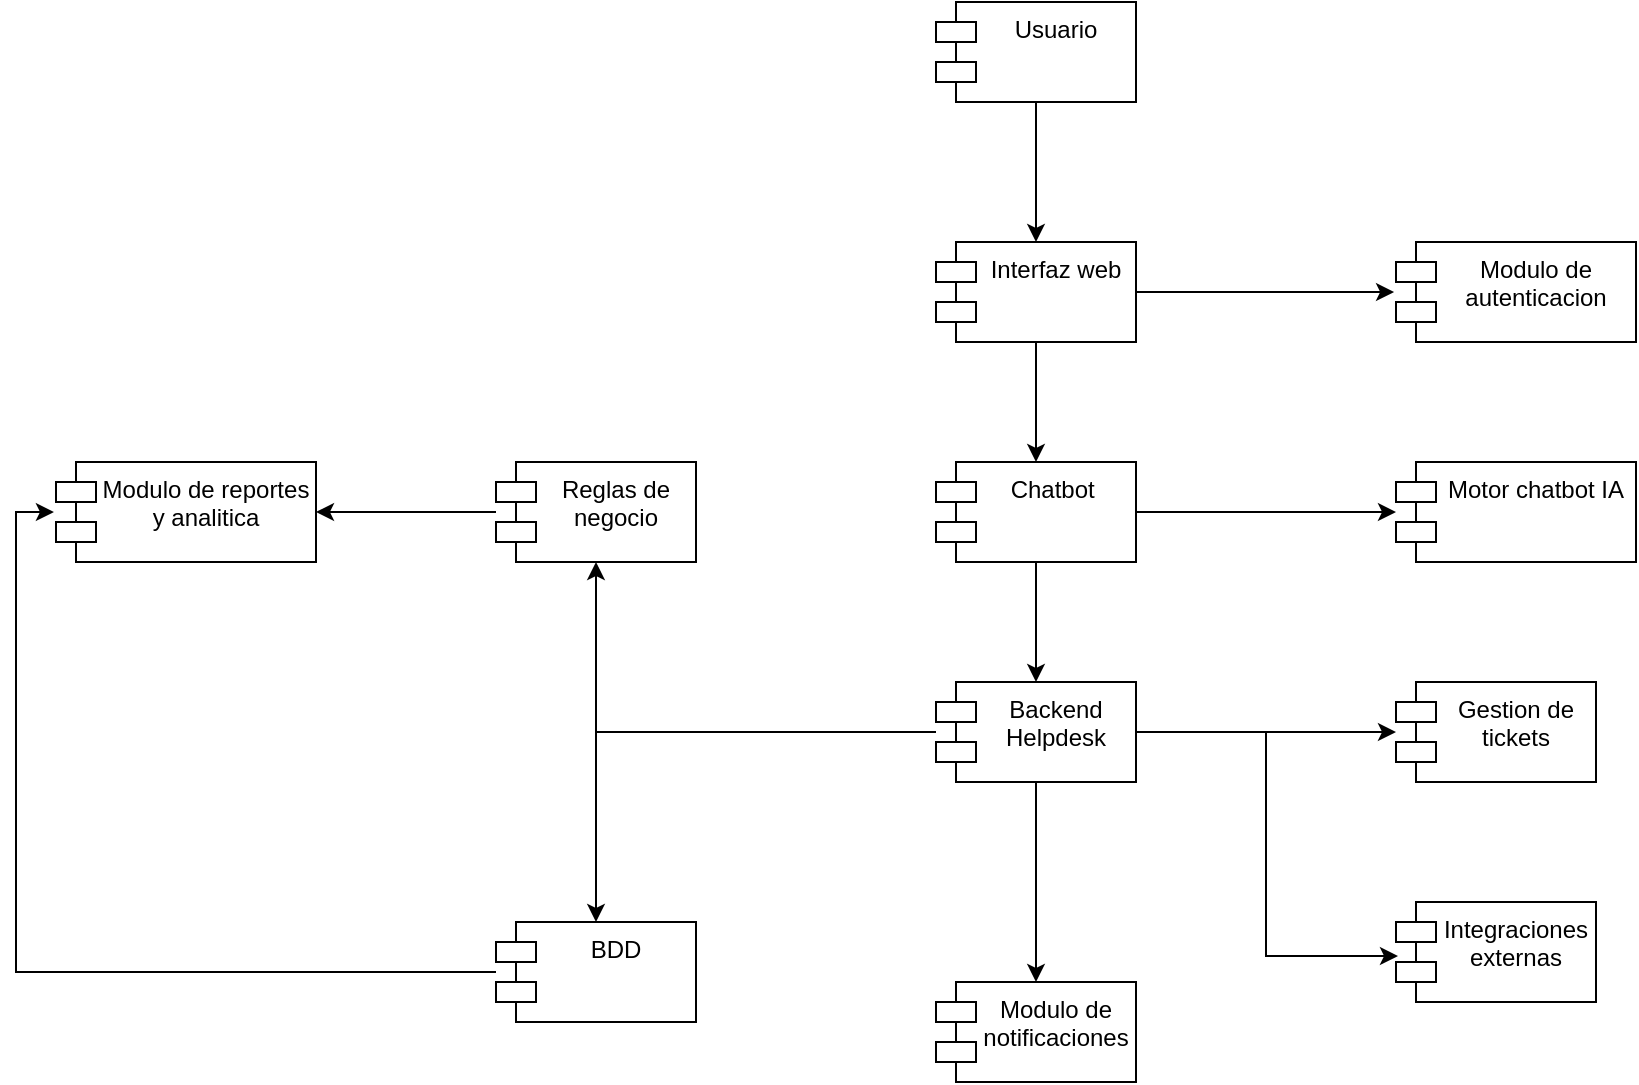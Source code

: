 <mxfile version="28.2.5">
  <diagram name="Página-1" id="ZpUWjpo84Pxfgk6L7LPq">
    <mxGraphModel grid="1" page="1" gridSize="10" guides="1" tooltips="1" connect="1" arrows="1" fold="1" pageScale="1" pageWidth="827" pageHeight="1169" math="0" shadow="0">
      <root>
        <mxCell id="0" />
        <mxCell id="1" parent="0" />
        <mxCell id="XZQ5Pm2uYSVrrrH-35Ku-3" style="edgeStyle=orthogonalEdgeStyle;rounded=0;orthogonalLoop=1;jettySize=auto;html=1;entryX=0.5;entryY=0;entryDx=0;entryDy=0;" edge="1" parent="1" source="XZQ5Pm2uYSVrrrH-35Ku-1" target="XZQ5Pm2uYSVrrrH-35Ku-2">
          <mxGeometry relative="1" as="geometry" />
        </mxCell>
        <mxCell id="XZQ5Pm2uYSVrrrH-35Ku-1" value="Usuario" style="shape=module;align=left;spacingLeft=20;align=center;verticalAlign=top;whiteSpace=wrap;html=1;" vertex="1" parent="1">
          <mxGeometry x="100" y="50" width="100" height="50" as="geometry" />
        </mxCell>
        <mxCell id="XZQ5Pm2uYSVrrrH-35Ku-8" style="edgeStyle=orthogonalEdgeStyle;rounded=0;orthogonalLoop=1;jettySize=auto;html=1;entryX=0.5;entryY=0;entryDx=0;entryDy=0;" edge="1" parent="1" source="XZQ5Pm2uYSVrrrH-35Ku-2" target="XZQ5Pm2uYSVrrrH-35Ku-7">
          <mxGeometry relative="1" as="geometry" />
        </mxCell>
        <mxCell id="XZQ5Pm2uYSVrrrH-35Ku-2" value="Interfaz web" style="shape=module;align=left;spacingLeft=20;align=center;verticalAlign=top;whiteSpace=wrap;html=1;" vertex="1" parent="1">
          <mxGeometry x="100" y="170" width="100" height="50" as="geometry" />
        </mxCell>
        <mxCell id="XZQ5Pm2uYSVrrrH-35Ku-4" value="Modulo de autenticacion" style="shape=module;align=left;spacingLeft=20;align=center;verticalAlign=top;whiteSpace=wrap;html=1;" vertex="1" parent="1">
          <mxGeometry x="330" y="170" width="120" height="50" as="geometry" />
        </mxCell>
        <mxCell id="XZQ5Pm2uYSVrrrH-35Ku-6" style="edgeStyle=orthogonalEdgeStyle;rounded=0;orthogonalLoop=1;jettySize=auto;html=1;entryX=-0.008;entryY=0.5;entryDx=0;entryDy=0;entryPerimeter=0;" edge="1" parent="1" source="XZQ5Pm2uYSVrrrH-35Ku-2" target="XZQ5Pm2uYSVrrrH-35Ku-4">
          <mxGeometry relative="1" as="geometry" />
        </mxCell>
        <mxCell id="XZQ5Pm2uYSVrrrH-35Ku-12" style="edgeStyle=orthogonalEdgeStyle;rounded=0;orthogonalLoop=1;jettySize=auto;html=1;entryX=0.5;entryY=0;entryDx=0;entryDy=0;" edge="1" parent="1" source="XZQ5Pm2uYSVrrrH-35Ku-7" target="XZQ5Pm2uYSVrrrH-35Ku-11">
          <mxGeometry relative="1" as="geometry" />
        </mxCell>
        <mxCell id="XZQ5Pm2uYSVrrrH-35Ku-7" value="Chatbot&amp;nbsp;" style="shape=module;align=left;spacingLeft=20;align=center;verticalAlign=top;whiteSpace=wrap;html=1;" vertex="1" parent="1">
          <mxGeometry x="100" y="280" width="100" height="50" as="geometry" />
        </mxCell>
        <mxCell id="XZQ5Pm2uYSVrrrH-35Ku-9" value="Motor chatbot IA" style="shape=module;align=left;spacingLeft=20;align=center;verticalAlign=top;whiteSpace=wrap;html=1;" vertex="1" parent="1">
          <mxGeometry x="330" y="280" width="120" height="50" as="geometry" />
        </mxCell>
        <mxCell id="XZQ5Pm2uYSVrrrH-35Ku-10" style="edgeStyle=orthogonalEdgeStyle;rounded=0;orthogonalLoop=1;jettySize=auto;html=1;entryX=0;entryY=0.5;entryDx=0;entryDy=0;entryPerimeter=0;" edge="1" parent="1" source="XZQ5Pm2uYSVrrrH-35Ku-7" target="XZQ5Pm2uYSVrrrH-35Ku-9">
          <mxGeometry relative="1" as="geometry" />
        </mxCell>
        <mxCell id="XZQ5Pm2uYSVrrrH-35Ku-14" style="edgeStyle=orthogonalEdgeStyle;rounded=0;orthogonalLoop=1;jettySize=auto;html=1;" edge="1" parent="1" source="XZQ5Pm2uYSVrrrH-35Ku-11" target="XZQ5Pm2uYSVrrrH-35Ku-13">
          <mxGeometry relative="1" as="geometry" />
        </mxCell>
        <mxCell id="XZQ5Pm2uYSVrrrH-35Ku-17" style="edgeStyle=orthogonalEdgeStyle;rounded=0;orthogonalLoop=1;jettySize=auto;html=1;entryX=0.5;entryY=0;entryDx=0;entryDy=0;" edge="1" parent="1" source="XZQ5Pm2uYSVrrrH-35Ku-11" target="XZQ5Pm2uYSVrrrH-35Ku-16">
          <mxGeometry relative="1" as="geometry" />
        </mxCell>
        <mxCell id="XZQ5Pm2uYSVrrrH-35Ku-21" style="edgeStyle=orthogonalEdgeStyle;rounded=0;orthogonalLoop=1;jettySize=auto;html=1;entryX=0.5;entryY=1;entryDx=0;entryDy=0;" edge="1" parent="1" source="XZQ5Pm2uYSVrrrH-35Ku-11" target="XZQ5Pm2uYSVrrrH-35Ku-20">
          <mxGeometry relative="1" as="geometry" />
        </mxCell>
        <mxCell id="XZQ5Pm2uYSVrrrH-35Ku-24" style="edgeStyle=orthogonalEdgeStyle;rounded=0;orthogonalLoop=1;jettySize=auto;html=1;" edge="1" parent="1" source="XZQ5Pm2uYSVrrrH-35Ku-11" target="XZQ5Pm2uYSVrrrH-35Ku-23">
          <mxGeometry relative="1" as="geometry" />
        </mxCell>
        <mxCell id="XZQ5Pm2uYSVrrrH-35Ku-11" value="Backend Helpdesk" style="shape=module;align=left;spacingLeft=20;align=center;verticalAlign=top;whiteSpace=wrap;html=1;" vertex="1" parent="1">
          <mxGeometry x="100" y="390" width="100" height="50" as="geometry" />
        </mxCell>
        <mxCell id="XZQ5Pm2uYSVrrrH-35Ku-13" value="Gestion de tickets" style="shape=module;align=left;spacingLeft=20;align=center;verticalAlign=top;whiteSpace=wrap;html=1;" vertex="1" parent="1">
          <mxGeometry x="330" y="390" width="100" height="50" as="geometry" />
        </mxCell>
        <mxCell id="XZQ5Pm2uYSVrrrH-35Ku-16" value="BDD" style="shape=module;align=left;spacingLeft=20;align=center;verticalAlign=top;whiteSpace=wrap;html=1;" vertex="1" parent="1">
          <mxGeometry x="-120" y="510" width="100" height="50" as="geometry" />
        </mxCell>
        <mxCell id="XZQ5Pm2uYSVrrrH-35Ku-18" value="Modulo de reportes y analitica" style="shape=module;align=left;spacingLeft=20;align=center;verticalAlign=top;whiteSpace=wrap;html=1;" vertex="1" parent="1">
          <mxGeometry x="-340" y="280" width="130" height="50" as="geometry" />
        </mxCell>
        <mxCell id="XZQ5Pm2uYSVrrrH-35Ku-19" style="edgeStyle=orthogonalEdgeStyle;rounded=0;orthogonalLoop=1;jettySize=auto;html=1;entryX=-0.008;entryY=0.5;entryDx=0;entryDy=0;entryPerimeter=0;" edge="1" parent="1" source="XZQ5Pm2uYSVrrrH-35Ku-16" target="XZQ5Pm2uYSVrrrH-35Ku-18">
          <mxGeometry relative="1" as="geometry" />
        </mxCell>
        <mxCell id="XZQ5Pm2uYSVrrrH-35Ku-22" style="edgeStyle=orthogonalEdgeStyle;rounded=0;orthogonalLoop=1;jettySize=auto;html=1;entryX=1;entryY=0.5;entryDx=0;entryDy=0;" edge="1" parent="1" source="XZQ5Pm2uYSVrrrH-35Ku-20" target="XZQ5Pm2uYSVrrrH-35Ku-18">
          <mxGeometry relative="1" as="geometry" />
        </mxCell>
        <mxCell id="XZQ5Pm2uYSVrrrH-35Ku-20" value="Reglas de negocio" style="shape=module;align=left;spacingLeft=20;align=center;verticalAlign=top;whiteSpace=wrap;html=1;" vertex="1" parent="1">
          <mxGeometry x="-120" y="280" width="100" height="50" as="geometry" />
        </mxCell>
        <mxCell id="XZQ5Pm2uYSVrrrH-35Ku-23" value="Modulo de notificaciones" style="shape=module;align=left;spacingLeft=20;align=center;verticalAlign=top;whiteSpace=wrap;html=1;" vertex="1" parent="1">
          <mxGeometry x="100" y="540" width="100" height="50" as="geometry" />
        </mxCell>
        <mxCell id="XZQ5Pm2uYSVrrrH-35Ku-25" value="Integraciones externas" style="shape=module;align=left;spacingLeft=20;align=center;verticalAlign=top;whiteSpace=wrap;html=1;" vertex="1" parent="1">
          <mxGeometry x="330" y="500" width="100" height="50" as="geometry" />
        </mxCell>
        <mxCell id="XZQ5Pm2uYSVrrrH-35Ku-26" style="edgeStyle=orthogonalEdgeStyle;rounded=0;orthogonalLoop=1;jettySize=auto;html=1;entryX=0.01;entryY=0.54;entryDx=0;entryDy=0;entryPerimeter=0;" edge="1" parent="1" source="XZQ5Pm2uYSVrrrH-35Ku-11" target="XZQ5Pm2uYSVrrrH-35Ku-25">
          <mxGeometry relative="1" as="geometry" />
        </mxCell>
      </root>
    </mxGraphModel>
  </diagram>
</mxfile>
